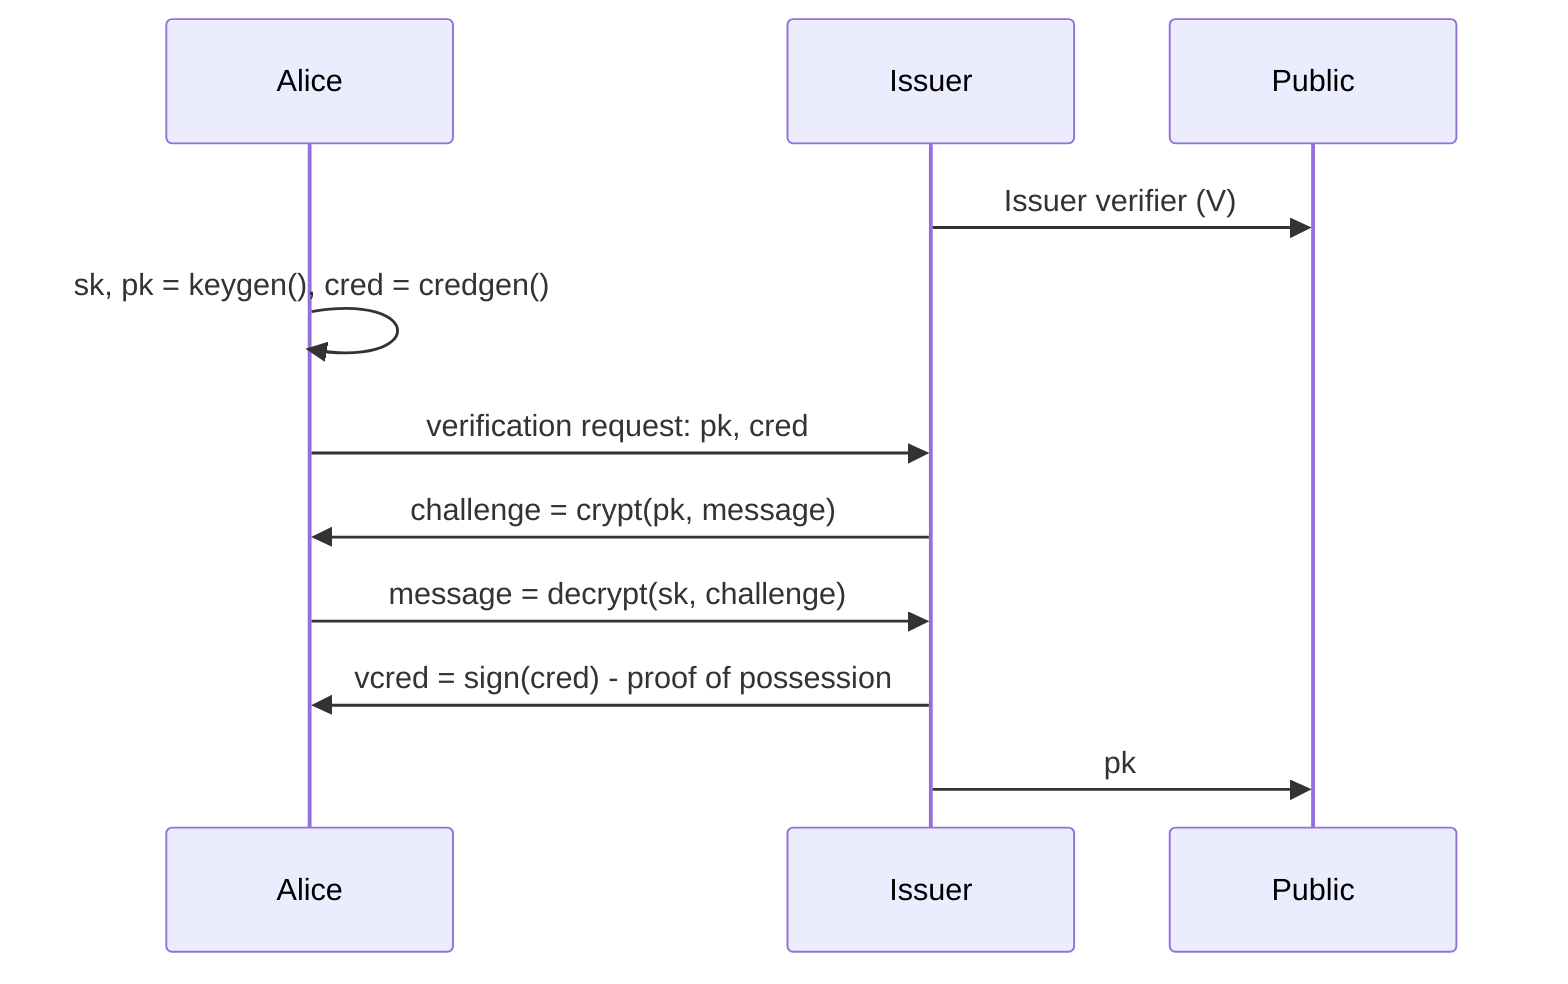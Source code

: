 sequenceDiagram
  participant A as Alice
  participant I as Issuer
  participant P as Public
  I->>P: Issuer verifier (V)
  A->>A: sk, pk = keygen(), cred = credgen()
  A->>I: verification request: pk, cred
  I->>A: challenge = crypt(pk, message)
  A->>I: message = decrypt(sk, challenge)
  I->>A: vcred = sign(cred) - proof of possession
  I->>P: pk